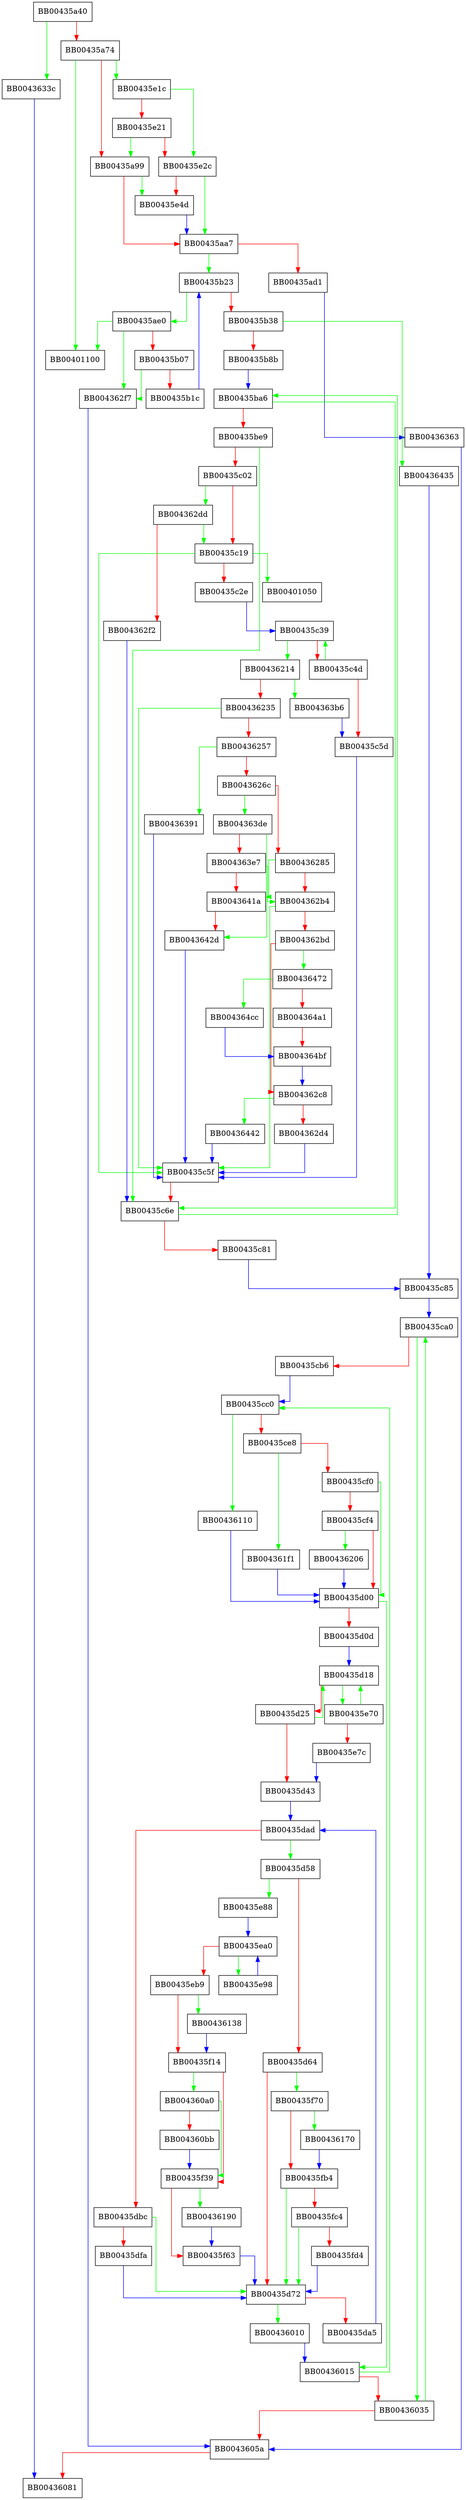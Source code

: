 digraph do_dir {
  node [shape="box"];
  graph [splines=ortho];
  BB00435a40 -> BB0043633c [color="green"];
  BB00435a40 -> BB00435a74 [color="red"];
  BB00435a74 -> BB00401100 [color="green"];
  BB00435a74 -> BB00435e1c [color="green"];
  BB00435a74 -> BB00435a99 [color="red"];
  BB00435a99 -> BB00435e4d [color="green"];
  BB00435a99 -> BB00435aa7 [color="red"];
  BB00435aa7 -> BB00435b23 [color="green"];
  BB00435aa7 -> BB00435ad1 [color="red"];
  BB00435ad1 -> BB00436363 [color="blue"];
  BB00435ae0 -> BB00401100 [color="green"];
  BB00435ae0 -> BB004362f7 [color="green"];
  BB00435ae0 -> BB00435b07 [color="red"];
  BB00435b07 -> BB004362f7 [color="green"];
  BB00435b07 -> BB00435b1c [color="red"];
  BB00435b1c -> BB00435b23 [color="blue"];
  BB00435b23 -> BB00435ae0 [color="green"];
  BB00435b23 -> BB00435b38 [color="red"];
  BB00435b38 -> BB00436435 [color="green"];
  BB00435b38 -> BB00435b8b [color="red"];
  BB00435b8b -> BB00435ba6 [color="blue"];
  BB00435ba6 -> BB00435c6e [color="green"];
  BB00435ba6 -> BB00435be9 [color="red"];
  BB00435be9 -> BB00435c6e [color="green"];
  BB00435be9 -> BB00435c02 [color="red"];
  BB00435c02 -> BB004362dd [color="green"];
  BB00435c02 -> BB00435c19 [color="red"];
  BB00435c19 -> BB00401050 [color="green"];
  BB00435c19 -> BB00435c5f [color="green"];
  BB00435c19 -> BB00435c2e [color="red"];
  BB00435c2e -> BB00435c39 [color="blue"];
  BB00435c39 -> BB00436214 [color="green"];
  BB00435c39 -> BB00435c4d [color="red"];
  BB00435c4d -> BB00435c39 [color="green"];
  BB00435c4d -> BB00435c5d [color="red"];
  BB00435c5d -> BB00435c5f [color="blue"];
  BB00435c5f -> BB00435c6e [color="red"];
  BB00435c6e -> BB00435ba6 [color="green"];
  BB00435c6e -> BB00435c81 [color="red"];
  BB00435c81 -> BB00435c85 [color="blue"];
  BB00435c85 -> BB00435ca0 [color="blue"];
  BB00435ca0 -> BB00436035 [color="green"];
  BB00435ca0 -> BB00435cb6 [color="red"];
  BB00435cb6 -> BB00435cc0 [color="blue"];
  BB00435cc0 -> BB00436110 [color="green"];
  BB00435cc0 -> BB00435ce8 [color="red"];
  BB00435ce8 -> BB004361f1 [color="green"];
  BB00435ce8 -> BB00435cf0 [color="red"];
  BB00435cf0 -> BB00435d00 [color="green"];
  BB00435cf0 -> BB00435cf4 [color="red"];
  BB00435cf4 -> BB00436206 [color="green"];
  BB00435cf4 -> BB00435d00 [color="red"];
  BB00435d00 -> BB00436015 [color="green"];
  BB00435d00 -> BB00435d0d [color="red"];
  BB00435d0d -> BB00435d18 [color="blue"];
  BB00435d18 -> BB00435e70 [color="green"];
  BB00435d18 -> BB00435d25 [color="red"];
  BB00435d25 -> BB00435d18 [color="green"];
  BB00435d25 -> BB00435d43 [color="red"];
  BB00435d43 -> BB00435dad [color="blue"];
  BB00435d58 -> BB00435e88 [color="green"];
  BB00435d58 -> BB00435d64 [color="red"];
  BB00435d64 -> BB00435f70 [color="green"];
  BB00435d64 -> BB00435d72 [color="red"];
  BB00435d72 -> BB00436010 [color="green"];
  BB00435d72 -> BB00435da5 [color="red"];
  BB00435da5 -> BB00435dad [color="blue"];
  BB00435dad -> BB00435d58 [color="green"];
  BB00435dad -> BB00435dbc [color="red"];
  BB00435dbc -> BB00435d72 [color="green"];
  BB00435dbc -> BB00435dfa [color="red"];
  BB00435dfa -> BB00435d72 [color="blue"];
  BB00435e1c -> BB00435e2c [color="green"];
  BB00435e1c -> BB00435e21 [color="red"];
  BB00435e21 -> BB00435a99 [color="green"];
  BB00435e21 -> BB00435e2c [color="red"];
  BB00435e2c -> BB00435aa7 [color="green"];
  BB00435e2c -> BB00435e4d [color="red"];
  BB00435e4d -> BB00435aa7 [color="blue"];
  BB00435e70 -> BB00435d18 [color="green"];
  BB00435e70 -> BB00435e7c [color="red"];
  BB00435e7c -> BB00435d43 [color="blue"];
  BB00435e88 -> BB00435ea0 [color="blue"];
  BB00435e98 -> BB00435ea0 [color="blue"];
  BB00435ea0 -> BB00435e98 [color="green"];
  BB00435ea0 -> BB00435eb9 [color="red"];
  BB00435eb9 -> BB00436138 [color="green"];
  BB00435eb9 -> BB00435f14 [color="red"];
  BB00435f14 -> BB004360a0 [color="green"];
  BB00435f14 -> BB00435f39 [color="red"];
  BB00435f39 -> BB00436190 [color="green"];
  BB00435f39 -> BB00435f63 [color="red"];
  BB00435f63 -> BB00435d72 [color="blue"];
  BB00435f70 -> BB00436170 [color="green"];
  BB00435f70 -> BB00435fb4 [color="red"];
  BB00435fb4 -> BB00435d72 [color="green"];
  BB00435fb4 -> BB00435fc4 [color="red"];
  BB00435fc4 -> BB00435d72 [color="green"];
  BB00435fc4 -> BB00435fd4 [color="red"];
  BB00435fd4 -> BB00435d72 [color="blue"];
  BB00436010 -> BB00436015 [color="blue"];
  BB00436015 -> BB00435cc0 [color="green"];
  BB00436015 -> BB00436035 [color="red"];
  BB00436035 -> BB00435ca0 [color="green"];
  BB00436035 -> BB0043605a [color="red"];
  BB0043605a -> BB00436081 [color="red"];
  BB004360a0 -> BB00435f39 [color="green"];
  BB004360a0 -> BB004360bb [color="red"];
  BB004360bb -> BB00435f39 [color="blue"];
  BB00436110 -> BB00435d00 [color="blue"];
  BB00436138 -> BB00435f14 [color="blue"];
  BB00436170 -> BB00435fb4 [color="blue"];
  BB00436190 -> BB00435f63 [color="blue"];
  BB004361f1 -> BB00435d00 [color="blue"];
  BB00436206 -> BB00435d00 [color="blue"];
  BB00436214 -> BB004363b6 [color="green"];
  BB00436214 -> BB00436235 [color="red"];
  BB00436235 -> BB00435c5f [color="green"];
  BB00436235 -> BB00436257 [color="red"];
  BB00436257 -> BB00436391 [color="green"];
  BB00436257 -> BB0043626c [color="red"];
  BB0043626c -> BB004363de [color="green"];
  BB0043626c -> BB00436285 [color="red"];
  BB00436285 -> BB0043641a [color="green"];
  BB00436285 -> BB004362b4 [color="red"];
  BB004362b4 -> BB00435c5f [color="green"];
  BB004362b4 -> BB004362bd [color="red"];
  BB004362bd -> BB00436472 [color="green"];
  BB004362bd -> BB004362c8 [color="red"];
  BB004362c8 -> BB00436442 [color="green"];
  BB004362c8 -> BB004362d4 [color="red"];
  BB004362d4 -> BB00435c5f [color="blue"];
  BB004362dd -> BB00435c19 [color="green"];
  BB004362dd -> BB004362f2 [color="red"];
  BB004362f2 -> BB00435c6e [color="blue"];
  BB004362f7 -> BB0043605a [color="blue"];
  BB0043633c -> BB00436081 [color="blue"];
  BB00436363 -> BB0043605a [color="blue"];
  BB00436391 -> BB00435c5f [color="blue"];
  BB004363b6 -> BB00435c5d [color="blue"];
  BB004363de -> BB0043642d [color="green"];
  BB004363de -> BB004363e7 [color="red"];
  BB004363e7 -> BB004362b4 [color="green"];
  BB004363e7 -> BB0043641a [color="red"];
  BB0043641a -> BB0043642d [color="red"];
  BB0043642d -> BB00435c5f [color="blue"];
  BB00436435 -> BB00435c85 [color="blue"];
  BB00436442 -> BB00435c5f [color="blue"];
  BB00436472 -> BB004364cc [color="green"];
  BB00436472 -> BB004364a1 [color="red"];
  BB004364a1 -> BB004364bf [color="red"];
  BB004364bf -> BB004362c8 [color="blue"];
  BB004364cc -> BB004364bf [color="blue"];
}